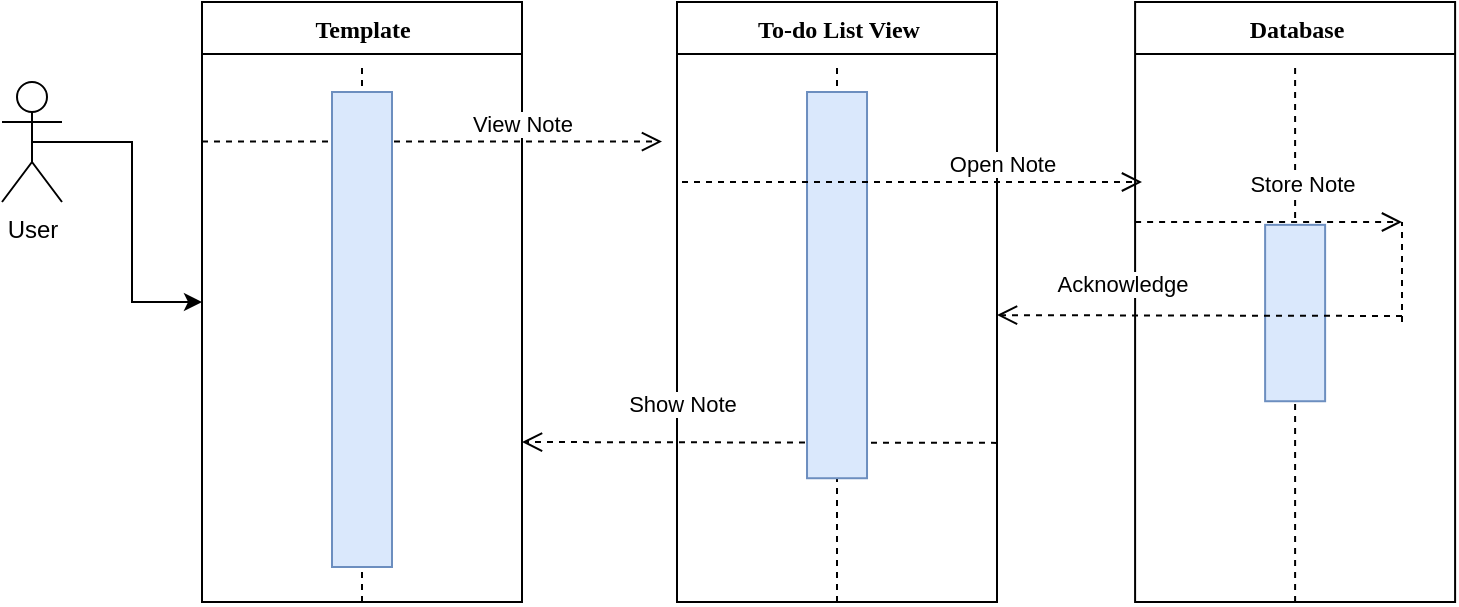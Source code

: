 <mxfile version="24.6.4" type="device">
  <diagram name="Page-1" id="9f46799a-70d6-7492-0946-bef42562c5a5">
    <mxGraphModel dx="2314" dy="1196" grid="1" gridSize="10" guides="1" tooltips="1" connect="1" arrows="1" fold="1" page="1" pageScale="1" pageWidth="1100" pageHeight="850" background="none" math="0" shadow="0">
      <root>
        <mxCell id="0" />
        <mxCell id="1" parent="0" />
        <mxCell id="78961159f06e98e8-56" value="Template" style="swimlane;html=1;fontStyle=1;align=center;verticalAlign=top;childLayout=stackLayout;horizontal=1;startSize=26;horizontalStack=0;resizeParent=1;resizeLast=0;collapsible=1;marginBottom=0;swimlaneFillColor=#ffffff;rounded=0;shadow=0;comic=0;labelBackgroundColor=none;strokeWidth=1;fillColor=none;fontFamily=Verdana;fontSize=12" parent="1" vertex="1">
          <mxGeometry x="200" y="110.0" width="160" height="300" as="geometry">
            <mxRectangle x="200" y="110.0" width="100" height="30" as="alternateBounds" />
          </mxGeometry>
        </mxCell>
        <mxCell id="bA9OxCk4fE2Fj404a3EQ-9" value="" style="endArrow=none;dashed=1;html=1;rounded=0;exitX=0.5;exitY=1;exitDx=0;exitDy=0;" parent="78961159f06e98e8-56" source="78961159f06e98e8-56" edge="1">
          <mxGeometry width="50" height="50" relative="1" as="geometry">
            <mxPoint x="280" y="410.0" as="sourcePoint" />
            <mxPoint x="80" y="30.0" as="targetPoint" />
          </mxGeometry>
        </mxCell>
        <mxCell id="bA9OxCk4fE2Fj404a3EQ-31" value="View Note" style="html=1;verticalAlign=bottom;endArrow=open;dashed=1;endSize=8;curved=0;rounded=0;" parent="78961159f06e98e8-56" edge="1">
          <mxGeometry x="0.391" relative="1" as="geometry">
            <mxPoint y="69.76" as="sourcePoint" />
            <mxPoint x="230" y="69.76" as="targetPoint" />
            <mxPoint as="offset" />
          </mxGeometry>
        </mxCell>
        <mxCell id="bA9OxCk4fE2Fj404a3EQ-4" style="edgeStyle=orthogonalEdgeStyle;rounded=0;orthogonalLoop=1;jettySize=auto;html=1;exitX=0.5;exitY=0.5;exitDx=0;exitDy=0;exitPerimeter=0;entryX=0;entryY=0.5;entryDx=0;entryDy=0;" parent="1" source="bA9OxCk4fE2Fj404a3EQ-1" target="78961159f06e98e8-56" edge="1">
          <mxGeometry relative="1" as="geometry" />
        </mxCell>
        <mxCell id="bA9OxCk4fE2Fj404a3EQ-1" value="User" style="shape=umlActor;verticalLabelPosition=bottom;verticalAlign=top;html=1;outlineConnect=0;" parent="1" vertex="1">
          <mxGeometry x="100" y="150" width="30" height="60" as="geometry" />
        </mxCell>
        <mxCell id="bA9OxCk4fE2Fj404a3EQ-10" value="" style="rounded=0;whiteSpace=wrap;html=1;rotation=90;fillColor=#dae8fc;strokeColor=#6c8ebf;" parent="1" vertex="1">
          <mxGeometry x="161.25" y="258.75" width="237.5" height="30" as="geometry" />
        </mxCell>
        <mxCell id="bA9OxCk4fE2Fj404a3EQ-15" value="To-do List View" style="swimlane;html=1;fontStyle=1;align=center;verticalAlign=top;childLayout=stackLayout;horizontal=1;startSize=26;horizontalStack=0;resizeParent=1;resizeLast=0;collapsible=1;marginBottom=0;swimlaneFillColor=#ffffff;rounded=0;shadow=0;comic=0;labelBackgroundColor=none;strokeWidth=1;fillColor=none;fontFamily=Verdana;fontSize=12" parent="1" vertex="1">
          <mxGeometry x="437.5" y="110.0" width="160" height="300" as="geometry">
            <mxRectangle x="200" y="110.0" width="100" height="30" as="alternateBounds" />
          </mxGeometry>
        </mxCell>
        <mxCell id="bA9OxCk4fE2Fj404a3EQ-16" value="" style="endArrow=none;dashed=1;html=1;rounded=0;exitX=0.5;exitY=1;exitDx=0;exitDy=0;" parent="bA9OxCk4fE2Fj404a3EQ-15" source="bA9OxCk4fE2Fj404a3EQ-15" edge="1">
          <mxGeometry width="50" height="50" relative="1" as="geometry">
            <mxPoint x="280" y="410.0" as="sourcePoint" />
            <mxPoint x="80" y="30.0" as="targetPoint" />
          </mxGeometry>
        </mxCell>
        <mxCell id="bA9OxCk4fE2Fj404a3EQ-28" value="Show Note" style="html=1;verticalAlign=bottom;endArrow=open;dashed=1;endSize=8;curved=0;rounded=0;" parent="bA9OxCk4fE2Fj404a3EQ-15" edge="1">
          <mxGeometry x="0.327" y="-10" relative="1" as="geometry">
            <mxPoint x="160" y="220.44" as="sourcePoint" />
            <mxPoint x="-77.5" y="220.0" as="targetPoint" />
            <mxPoint as="offset" />
          </mxGeometry>
        </mxCell>
        <mxCell id="bA9OxCk4fE2Fj404a3EQ-17" value="" style="rounded=0;whiteSpace=wrap;html=1;rotation=90;fillColor=#dae8fc;strokeColor=#6c8ebf;" parent="1" vertex="1">
          <mxGeometry x="420.95" y="236.56" width="193.12" height="30" as="geometry" />
        </mxCell>
        <mxCell id="bA9OxCk4fE2Fj404a3EQ-18" value="Database" style="swimlane;html=1;fontStyle=1;align=center;verticalAlign=top;childLayout=stackLayout;horizontal=1;startSize=26;horizontalStack=0;resizeParent=1;resizeLast=0;collapsible=1;marginBottom=0;swimlaneFillColor=#ffffff;rounded=0;shadow=0;comic=0;labelBackgroundColor=none;strokeWidth=1;fillColor=none;fontFamily=Verdana;fontSize=12" parent="1" vertex="1">
          <mxGeometry x="666.55" y="110.0" width="160" height="300" as="geometry">
            <mxRectangle x="200" y="110.0" width="100" height="30" as="alternateBounds" />
          </mxGeometry>
        </mxCell>
        <mxCell id="bA9OxCk4fE2Fj404a3EQ-19" value="" style="endArrow=none;dashed=1;html=1;rounded=0;exitX=0.5;exitY=1;exitDx=0;exitDy=0;" parent="bA9OxCk4fE2Fj404a3EQ-18" source="bA9OxCk4fE2Fj404a3EQ-18" edge="1">
          <mxGeometry width="50" height="50" relative="1" as="geometry">
            <mxPoint x="280" y="410.0" as="sourcePoint" />
            <mxPoint x="80" y="30.0" as="targetPoint" />
          </mxGeometry>
        </mxCell>
        <mxCell id="bA9OxCk4fE2Fj404a3EQ-24" value="" style="endArrow=none;dashed=1;html=1;rounded=0;" parent="bA9OxCk4fE2Fj404a3EQ-18" edge="1">
          <mxGeometry width="50" height="50" relative="1" as="geometry">
            <mxPoint x="133.45" y="160.0" as="sourcePoint" />
            <mxPoint x="133.45" y="110.0" as="targetPoint" />
          </mxGeometry>
        </mxCell>
        <mxCell id="bA9OxCk4fE2Fj404a3EQ-27" value="Store Note" style="html=1;verticalAlign=bottom;endArrow=open;dashed=1;endSize=8;curved=0;rounded=0;" parent="bA9OxCk4fE2Fj404a3EQ-18" edge="1">
          <mxGeometry x="0.251" y="10" relative="1" as="geometry">
            <mxPoint y="110.0" as="sourcePoint" />
            <mxPoint x="133.45" y="110.0" as="targetPoint" />
            <mxPoint as="offset" />
          </mxGeometry>
        </mxCell>
        <mxCell id="bA9OxCk4fE2Fj404a3EQ-20" value="" style="rounded=0;whiteSpace=wrap;html=1;rotation=90;fillColor=#dae8fc;strokeColor=#6c8ebf;" parent="1" vertex="1">
          <mxGeometry x="702.46" y="250.52" width="88.2" height="30" as="geometry" />
        </mxCell>
        <mxCell id="bA9OxCk4fE2Fj404a3EQ-26" value="Acknowledge" style="html=1;verticalAlign=bottom;endArrow=open;dashed=1;endSize=8;curved=0;rounded=0;" parent="1" edge="1">
          <mxGeometry x="0.383" y="-7" relative="1" as="geometry">
            <mxPoint x="800" y="267" as="sourcePoint" />
            <mxPoint x="597.5" y="266.56" as="targetPoint" />
            <mxPoint as="offset" />
          </mxGeometry>
        </mxCell>
        <mxCell id="bA9OxCk4fE2Fj404a3EQ-30" value="Open Note" style="html=1;verticalAlign=bottom;endArrow=open;dashed=1;endSize=8;curved=0;rounded=0;" parent="1" edge="1">
          <mxGeometry x="0.391" relative="1" as="geometry">
            <mxPoint x="440" y="200" as="sourcePoint" />
            <mxPoint x="670" y="200" as="targetPoint" />
            <mxPoint as="offset" />
          </mxGeometry>
        </mxCell>
      </root>
    </mxGraphModel>
  </diagram>
</mxfile>
